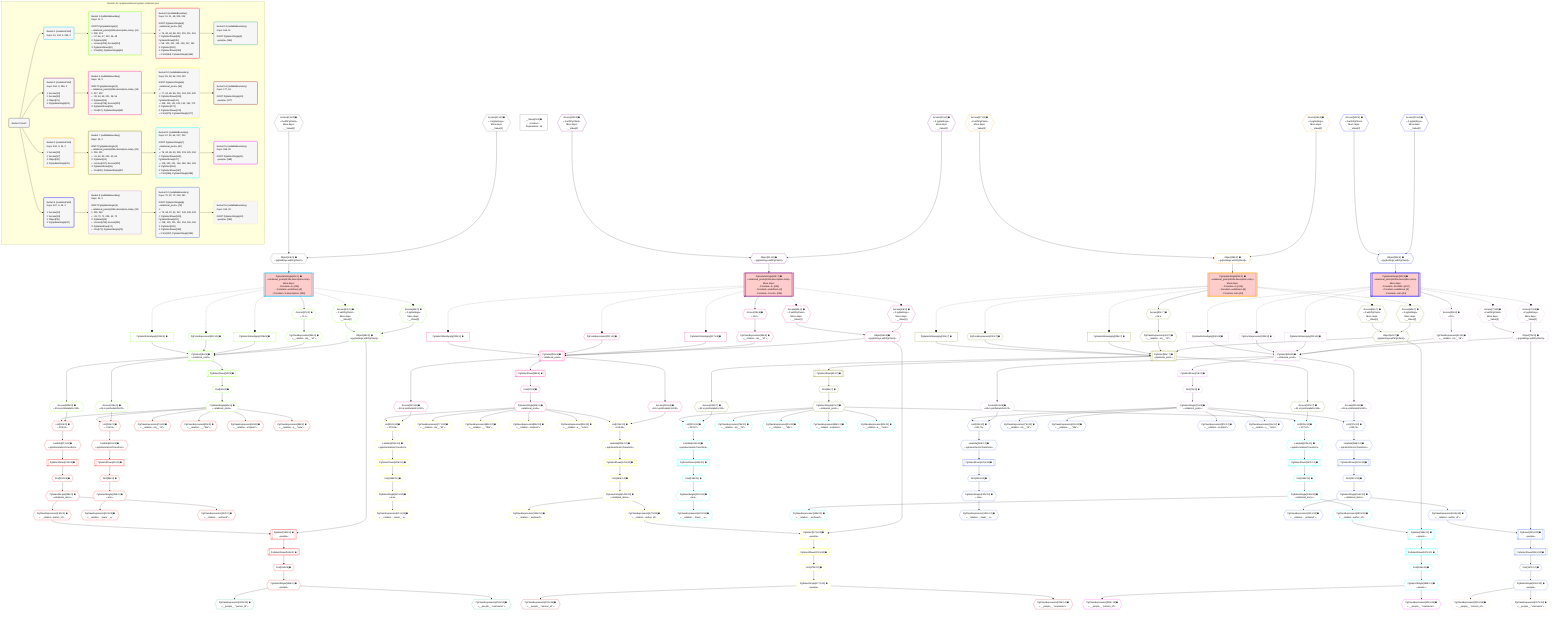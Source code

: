 %%{init: {'themeVariables': { 'fontSize': '12px'}}}%%
graph TD
    classDef path fill:#eee,stroke:#000,color:#000
    classDef plan fill:#fff,stroke-width:1px,color:#000
    classDef itemplan fill:#fff,stroke-width:2px,color:#000
    classDef unbatchedplan fill:#dff,stroke-width:1px,color:#000
    classDef sideeffectplan fill:#fcc,stroke-width:2px,color:#000
    classDef bucket fill:#f6f6f6,color:#000,stroke-width:2px,text-align:left

    subgraph "Buckets for mutations/basics/update-relational-post"
    Bucket0("Bucket 0 (root)"):::bucket
    Bucket1("Bucket 1 (mutationField)<br />Deps: 14, 244, 9, 245, 2"):::bucket
    Bucket2("Bucket 2 (mutationField)<br />Deps: 244, 9, 246, 2<br /><br />1: Access[19]<br />2: Access[20]<br />3: Object[21]<br />4: PgUpdateSingle[18]"):::bucket
    Bucket3("Bucket 3 (mutationField)<br />Deps: 244, 9, 24, 2<br /><br />1: Access[26]<br />2: Access[27]<br />3: Object[28]<br />4: PgUpdateSingle[25]"):::bucket
    Bucket4("Bucket 4 (mutationField)<br />Deps: 247, 9, 24, 2<br /><br />1: Access[33]<br />2: Access[34]<br />3: Object[35]<br />4: PgUpdateSingle[32]"):::bucket
    Bucket5("Bucket 5 (nullableBoundary)<br />Deps: 11, 2<br /><br />ROOT PgUpdateSingle{1}ᐸrelational_posts(id;title,description,note)ᐳ[11]<br />1: 208, 213<br />ᐳ: 37, 46, 47, 212, 36, 48<br />2: PgSelect[45]<br />ᐳ: Access[209], Access[214]<br />3: PgSelectRows[50]<br />ᐳ: First[49], PgSelectSingle[51]"):::bucket
    Bucket6("Bucket 6 (nullableBoundary)<br />Deps: 18, 2<br /><br />ROOT PgUpdateSingle{2}ᐸrelational_posts(id;title,description,note)ᐳ[18]<br />1: 217, 222<br />ᐳ: 39, 54, 55, 221, 38, 56<br />2: PgSelect[53]<br />ᐳ: Access[218], Access[223]<br />3: PgSelectRows[58]<br />ᐳ: First[57], PgSelectSingle[59]"):::bucket
    Bucket7("Bucket 7 (nullableBoundary)<br />Deps: 25, 2<br /><br />ROOT PgUpdateSingle{3}ᐸrelational_posts(id;title,description,note)ᐳ[25]<br />1: 226, 231<br />ᐳ: 41, 62, 63, 230, 40, 64<br />2: PgSelect[61]<br />ᐳ: Access[227], Access[232]<br />3: PgSelectRows[66]<br />ᐳ: First[65], PgSelectSingle[67]"):::bucket
    Bucket8("Bucket 8 (nullableBoundary)<br />Deps: 32, 2<br /><br />ROOT PgUpdateSingle{4}ᐸrelational_posts(id;title,description,note)ᐳ[32]<br />1: 235, 240<br />ᐳ: 43, 70, 71, 239, 42, 72<br />2: PgSelect[69]<br />ᐳ: Access[236], Access[241]<br />3: PgSelectRows[74]<br />ᐳ: First[73], PgSelectSingle[75]"):::bucket
    Bucket9("Bucket 9 (nullableBoundary)<br />Deps: 51, 11, 48, 209, 214<br /><br />ROOT PgSelectSingle{5}ᐸrelational_postsᐳ[51]<br />1: <br />ᐳ: 76, 80, 84, 88, 210, 215, 211, 216<br />2: PgSelectRows[99], PgSelectRows[135]<br />ᐳ: 98, 100, 101, 134, 136, 137, 161<br />3: PgSelect[162]<br />4: PgSelectRows[165]<br />ᐳ: First[164], PgSelectSingle[166]"):::bucket
    Bucket10("Bucket 10 (nullableBoundary)<br />Deps: 59, 18, 56, 218, 223<br /><br />ROOT PgSelectSingle{6}ᐸrelational_postsᐳ[59]<br />1: <br />ᐳ: 77, 81, 85, 89, 219, 224, 220, 225<br />2: PgSelectRows[109], PgSelectRows[141]<br />ᐳ: 108, 110, 111, 140, 142, 143, 172<br />3: PgSelect[173]<br />4: PgSelectRows[176]<br />ᐳ: First[175], PgSelectSingle[177]"):::bucket
    Bucket11("Bucket 11 (nullableBoundary)<br />Deps: 67, 25, 64, 227, 232<br /><br />ROOT PgSelectSingle{7}ᐸrelational_postsᐳ[67]<br />1: <br />ᐳ: 78, 82, 86, 90, 228, 233, 229, 234<br />2: PgSelectRows[119], PgSelectRows[147]<br />ᐳ: 118, 120, 121, 146, 148, 149, 183<br />3: PgSelect[184]<br />4: PgSelectRows[187]<br />ᐳ: First[186], PgSelectSingle[188]"):::bucket
    Bucket12("Bucket 12 (nullableBoundary)<br />Deps: 75, 32, 72, 236, 241<br /><br />ROOT PgSelectSingle{8}ᐸrelational_postsᐳ[75]<br />1: <br />ᐳ: 79, 83, 87, 91, 237, 242, 238, 243<br />2: PgSelectRows[129], PgSelectRows[153]<br />ᐳ: 128, 130, 131, 152, 154, 155, 194<br />3: PgSelect[195]<br />4: PgSelectRows[198]<br />ᐳ: First[197], PgSelectSingle[199]"):::bucket
    Bucket13("Bucket 13 (nullableBoundary)<br />Deps: 166, 11<br /><br />ROOT PgSelectSingle{9}ᐸpeopleᐳ[166]"):::bucket
    Bucket14("Bucket 14 (nullableBoundary)<br />Deps: 177, 18<br /><br />ROOT PgSelectSingle{10}ᐸpeopleᐳ[177]"):::bucket
    Bucket15("Bucket 15 (nullableBoundary)<br />Deps: 188, 25<br /><br />ROOT PgSelectSingle{11}ᐸpeopleᐳ[188]"):::bucket
    Bucket16("Bucket 16 (nullableBoundary)<br />Deps: 199, 32<br /><br />ROOT PgSelectSingle{12}ᐸpeopleᐳ[199]"):::bucket
    end
    Bucket0 --> Bucket1 & Bucket2 & Bucket3 & Bucket4
    Bucket1 --> Bucket5
    Bucket2 --> Bucket6
    Bucket3 --> Bucket7
    Bucket4 --> Bucket8
    Bucket5 --> Bucket9
    Bucket6 --> Bucket10
    Bucket7 --> Bucket11
    Bucket8 --> Bucket12
    Bucket9 --> Bucket13
    Bucket10 --> Bucket14
    Bucket11 --> Bucket15
    Bucket12 --> Bucket16

    %% plan dependencies
    Object14{{"Object[14∈0] ➊<br />ᐸ{pgSettings,withPgClient}ᐳ"}}:::plan
    Access12{{"Access[12∈0] ➊<br />ᐸ2.pgSettingsᐳ<br />More deps:<br />- __Value[2]"}}:::plan
    Access13{{"Access[13∈0] ➊<br />ᐸ2.withPgClientᐳ<br />More deps:<br />- __Value[2]"}}:::plan
    Access12 & Access13 --> Object14
    __Value2["__Value[2∈0] ➊<br />ᐸcontextᐳ<br />Dependents: 16"]:::plan
    PgUpdateSingle11[["PgUpdateSingle[11∈1] ➊<br />ᐸrelational_posts(id;title,description,note)ᐳ<br />More deps:<br />- Constantᐸ4ᐳ[244]<br />- Constantᐸundefinedᐳ[9]<br />- Constantᐸ'A description'ᐳ[245]"]]:::sideeffectplan
    Object14 --> PgUpdateSingle11
    PgUpdateSingle18[["PgUpdateSingle[18∈2] ➊<br />ᐸrelational_posts(id;title,description,note)ᐳ<br />More deps:<br />- Constantᐸ4ᐳ[244]<br />- Constantᐸundefinedᐳ[9]<br />- Constantᐸ'A note'ᐳ[246]"]]:::sideeffectplan
    Object21{{"Object[21∈2] ➊<br />ᐸ{pgSettings,withPgClient}ᐳ"}}:::plan
    Object21 --> PgUpdateSingle18
    Access19{{"Access[19∈2] ➊<br />ᐸ2.pgSettingsᐳ<br />More deps:<br />- __Value[2]"}}:::plan
    Access20{{"Access[20∈2] ➊<br />ᐸ2.withPgClientᐳ<br />More deps:<br />- __Value[2]"}}:::plan
    Access19 & Access20 --> Object21
    PgUpdateSingle25[["PgUpdateSingle[25∈3] ➊<br />ᐸrelational_posts(id;title,description,note)ᐳ<br />More deps:<br />- Constantᐸ4ᐳ[244]<br />- Constantᐸundefinedᐳ[9]<br />- Constantᐸnullᐳ[24]"]]:::sideeffectplan
    Object28{{"Object[28∈3] ➊<br />ᐸ{pgSettings,withPgClient}ᐳ"}}:::plan
    Object28 --> PgUpdateSingle25
    Access26{{"Access[26∈3] ➊<br />ᐸ2.pgSettingsᐳ<br />More deps:<br />- __Value[2]"}}:::plan
    Access27{{"Access[27∈3] ➊<br />ᐸ2.withPgClientᐳ<br />More deps:<br />- __Value[2]"}}:::plan
    Access26 & Access27 --> Object28
    PgUpdateSingle32[["PgUpdateSingle[32∈4] ➊<br />ᐸrelational_posts(id;title,description,note)ᐳ<br />More deps:<br />- Constantᐸ3141592ᐳ[247]<br />- Constantᐸundefinedᐳ[9]<br />- Constantᐸnullᐳ[24]"]]:::sideeffectplan
    Object35{{"Object[35∈4] ➊<br />ᐸ{pgSettings,withPgClient}ᐳ"}}:::plan
    Object35 --> PgUpdateSingle32
    Access33{{"Access[33∈4] ➊<br />ᐸ2.pgSettingsᐳ<br />More deps:<br />- __Value[2]"}}:::plan
    Access34{{"Access[34∈4] ➊<br />ᐸ2.withPgClientᐳ<br />More deps:<br />- __Value[2]"}}:::plan
    Access33 & Access34 --> Object35
    PgSelect45[["PgSelect[45∈5] ➊<br />ᐸrelational_postsᐳ"]]:::plan
    Object48{{"Object[48∈5] ➊<br />ᐸ{pgSettings,withPgClient}ᐳ"}}:::plan
    PgClassExpression36{{"PgClassExpression[36∈5] ➊<br />ᐸ__relation...sts__.”id”ᐳ"}}:::plan
    PgSelectInlineApply208["PgSelectInlineApply[208∈5] ➊"]:::plan
    PgFromExpression212{{"PgFromExpression[212∈5] ➊"}}:::plan
    PgSelectInlineApply213["PgSelectInlineApply[213∈5] ➊"]:::plan
    Object48 & PgClassExpression36 & PgSelectInlineApply208 & PgFromExpression212 & PgSelectInlineApply213 --> PgSelect45
    Access46{{"Access[46∈5] ➊<br />ᐸ2.pgSettingsᐳ<br />More deps:<br />- __Value[2]"}}:::plan
    Access47{{"Access[47∈5] ➊<br />ᐸ2.withPgClientᐳ<br />More deps:<br />- __Value[2]"}}:::plan
    Access46 & Access47 --> Object48
    Access37{{"Access[37∈5] ➊<br />ᐸ11.tᐳ"}}:::plan
    Access37 --> PgClassExpression36
    PgUpdateSingle11 --> Access37
    First49{{"First[49∈5] ➊"}}:::plan
    PgSelectRows50[["PgSelectRows[50∈5] ➊"]]:::plan
    PgSelectRows50 --> First49
    PgSelect45 --> PgSelectRows50
    PgSelectSingle51{{"PgSelectSingle[51∈5] ➊<br />ᐸrelational_postsᐳ"}}:::plan
    First49 --> PgSelectSingle51
    Access209{{"Access[209∈5] ➊<br />ᐸ45.m.joinDetailsFor132ᐳ"}}:::plan
    PgSelect45 --> Access209
    Access214{{"Access[214∈5] ➊<br />ᐸ45.m.joinDetailsFor93ᐳ"}}:::plan
    PgSelect45 --> Access214
    PgSelect53[["PgSelect[53∈6] ➊<br />ᐸrelational_postsᐳ"]]:::plan
    Object56{{"Object[56∈6] ➊<br />ᐸ{pgSettings,withPgClient}ᐳ"}}:::plan
    PgClassExpression38{{"PgClassExpression[38∈6] ➊<br />ᐸ__relation...sts__.”id”ᐳ"}}:::plan
    PgSelectInlineApply217["PgSelectInlineApply[217∈6] ➊"]:::plan
    PgFromExpression221{{"PgFromExpression[221∈6] ➊"}}:::plan
    PgSelectInlineApply222["PgSelectInlineApply[222∈6] ➊"]:::plan
    Object56 & PgClassExpression38 & PgSelectInlineApply217 & PgFromExpression221 & PgSelectInlineApply222 --> PgSelect53
    Access54{{"Access[54∈6] ➊<br />ᐸ2.pgSettingsᐳ<br />More deps:<br />- __Value[2]"}}:::plan
    Access55{{"Access[55∈6] ➊<br />ᐸ2.withPgClientᐳ<br />More deps:<br />- __Value[2]"}}:::plan
    Access54 & Access55 --> Object56
    Access39{{"Access[39∈6] ➊<br />ᐸ18.tᐳ"}}:::plan
    Access39 --> PgClassExpression38
    PgUpdateSingle18 --> Access39
    First57{{"First[57∈6] ➊"}}:::plan
    PgSelectRows58[["PgSelectRows[58∈6] ➊"]]:::plan
    PgSelectRows58 --> First57
    PgSelect53 --> PgSelectRows58
    PgSelectSingle59{{"PgSelectSingle[59∈6] ➊<br />ᐸrelational_postsᐳ"}}:::plan
    First57 --> PgSelectSingle59
    Access218{{"Access[218∈6] ➊<br />ᐸ53.m.joinDetailsFor138ᐳ"}}:::plan
    PgSelect53 --> Access218
    Access223{{"Access[223∈6] ➊<br />ᐸ53.m.joinDetailsFor103ᐳ"}}:::plan
    PgSelect53 --> Access223
    PgSelect61[["PgSelect[61∈7] ➊<br />ᐸrelational_postsᐳ"]]:::plan
    Object64{{"Object[64∈7] ➊<br />ᐸ{pgSettings,withPgClient}ᐳ"}}:::plan
    PgClassExpression40{{"PgClassExpression[40∈7] ➊<br />ᐸ__relation...sts__.”id”ᐳ"}}:::plan
    PgSelectInlineApply226["PgSelectInlineApply[226∈7] ➊"]:::plan
    PgFromExpression230{{"PgFromExpression[230∈7] ➊"}}:::plan
    PgSelectInlineApply231["PgSelectInlineApply[231∈7] ➊"]:::plan
    Object64 & PgClassExpression40 & PgSelectInlineApply226 & PgFromExpression230 & PgSelectInlineApply231 --> PgSelect61
    Access62{{"Access[62∈7] ➊<br />ᐸ2.pgSettingsᐳ<br />More deps:<br />- __Value[2]"}}:::plan
    Access63{{"Access[63∈7] ➊<br />ᐸ2.withPgClientᐳ<br />More deps:<br />- __Value[2]"}}:::plan
    Access62 & Access63 --> Object64
    Access41{{"Access[41∈7] ➊<br />ᐸ25.tᐳ"}}:::plan
    Access41 --> PgClassExpression40
    PgUpdateSingle25 --> Access41
    First65{{"First[65∈7] ➊"}}:::plan
    PgSelectRows66[["PgSelectRows[66∈7] ➊"]]:::plan
    PgSelectRows66 --> First65
    PgSelect61 --> PgSelectRows66
    PgSelectSingle67{{"PgSelectSingle[67∈7] ➊<br />ᐸrelational_postsᐳ"}}:::plan
    First65 --> PgSelectSingle67
    Access227{{"Access[227∈7] ➊<br />ᐸ61.m.joinDetailsFor144ᐳ"}}:::plan
    PgSelect61 --> Access227
    Access232{{"Access[232∈7] ➊<br />ᐸ61.m.joinDetailsFor113ᐳ"}}:::plan
    PgSelect61 --> Access232
    PgSelect69[["PgSelect[69∈8] ➊<br />ᐸrelational_postsᐳ"]]:::plan
    Object72{{"Object[72∈8] ➊<br />ᐸ{pgSettings,withPgClient}ᐳ"}}:::plan
    PgClassExpression42{{"PgClassExpression[42∈8] ➊<br />ᐸ__relation...sts__.”id”ᐳ"}}:::plan
    PgSelectInlineApply235["PgSelectInlineApply[235∈8] ➊"]:::plan
    PgFromExpression239{{"PgFromExpression[239∈8] ➊"}}:::plan
    PgSelectInlineApply240["PgSelectInlineApply[240∈8] ➊"]:::plan
    Object72 & PgClassExpression42 & PgSelectInlineApply235 & PgFromExpression239 & PgSelectInlineApply240 --> PgSelect69
    Access70{{"Access[70∈8] ➊<br />ᐸ2.pgSettingsᐳ<br />More deps:<br />- __Value[2]"}}:::plan
    Access71{{"Access[71∈8] ➊<br />ᐸ2.withPgClientᐳ<br />More deps:<br />- __Value[2]"}}:::plan
    Access70 & Access71 --> Object72
    Access43{{"Access[43∈8] ➊<br />ᐸ32.tᐳ"}}:::plan
    Access43 --> PgClassExpression42
    PgUpdateSingle32 --> Access43
    First73{{"First[73∈8] ➊"}}:::plan
    PgSelectRows74[["PgSelectRows[74∈8] ➊"]]:::plan
    PgSelectRows74 --> First73
    PgSelect69 --> PgSelectRows74
    PgSelectSingle75{{"PgSelectSingle[75∈8] ➊<br />ᐸrelational_postsᐳ"}}:::plan
    First73 --> PgSelectSingle75
    Access236{{"Access[236∈8] ➊<br />ᐸ69.m.joinDetailsFor150ᐳ"}}:::plan
    PgSelect69 --> Access236
    Access241{{"Access[241∈8] ➊<br />ᐸ69.m.joinDetailsFor123ᐳ"}}:::plan
    PgSelect69 --> Access241
    PgSelect162[["PgSelect[162∈9] ➊<br />ᐸpeopleᐳ"]]:::plan
    PgClassExpression161{{"PgClassExpression[161∈9] ➊<br />ᐸ__relation...author_id”ᐳ"}}:::plan
    Object48 & PgClassExpression161 --> PgSelect162
    List210{{"List[210∈9] ➊<br />ᐸ209,51ᐳ"}}:::plan
    Access209 & PgSelectSingle51 --> List210
    List215{{"List[215∈9] ➊<br />ᐸ214,51ᐳ"}}:::plan
    Access214 & PgSelectSingle51 --> List215
    PgClassExpression76{{"PgClassExpression[76∈9] ➊<br />ᐸ__relation...sts__.”id”ᐳ"}}:::plan
    PgSelectSingle51 --> PgClassExpression76
    PgClassExpression80{{"PgClassExpression[80∈9] ➊<br />ᐸ__relation...__.”title”ᐳ"}}:::plan
    PgSelectSingle51 --> PgClassExpression80
    PgClassExpression84{{"PgClassExpression[84∈9] ➊<br />ᐸ__relation...scription”ᐳ"}}:::plan
    PgSelectSingle51 --> PgClassExpression84
    PgClassExpression88{{"PgClassExpression[88∈9] ➊<br />ᐸ__relation...s__.”note”ᐳ"}}:::plan
    PgSelectSingle51 --> PgClassExpression88
    First98{{"First[98∈9] ➊"}}:::plan
    PgSelectRows99[["PgSelectRows[99∈9] ➊"]]:::plan
    PgSelectRows99 --> First98
    Lambda216{{"Lambda[216∈9] ➊<br />ᐸpgInlineViaJoinTransformᐳ"}}:::plan
    Lambda216 --> PgSelectRows99
    PgSelectSingle100{{"PgSelectSingle[100∈9] ➊<br />ᐸtextᐳ"}}:::plan
    First98 --> PgSelectSingle100
    PgClassExpression101{{"PgClassExpression[101∈9] ➊<br />ᐸ__relation..._lower__.vᐳ"}}:::plan
    PgSelectSingle100 --> PgClassExpression101
    First134{{"First[134∈9] ➊"}}:::plan
    PgSelectRows135[["PgSelectRows[135∈9] ➊"]]:::plan
    PgSelectRows135 --> First134
    Lambda211{{"Lambda[211∈9] ➊<br />ᐸpgInlineViaJoinTransformᐳ"}}:::plan
    Lambda211 --> PgSelectRows135
    PgSelectSingle136{{"PgSelectSingle[136∈9] ➊<br />ᐸrelational_itemsᐳ"}}:::plan
    First134 --> PgSelectSingle136
    PgClassExpression137{{"PgClassExpression[137∈9] ➊<br />ᐸ__relation..._archived”ᐳ"}}:::plan
    PgSelectSingle136 --> PgClassExpression137
    PgSelectSingle136 --> PgClassExpression161
    First164{{"First[164∈9] ➊"}}:::plan
    PgSelectRows165[["PgSelectRows[165∈9] ➊"]]:::plan
    PgSelectRows165 --> First164
    PgSelect162 --> PgSelectRows165
    PgSelectSingle166{{"PgSelectSingle[166∈9] ➊<br />ᐸpeopleᐳ"}}:::plan
    First164 --> PgSelectSingle166
    List210 --> Lambda211
    List215 --> Lambda216
    PgSelect173[["PgSelect[173∈10] ➊<br />ᐸpeopleᐳ"]]:::plan
    PgClassExpression172{{"PgClassExpression[172∈10] ➊<br />ᐸ__relation...author_id”ᐳ"}}:::plan
    Object56 & PgClassExpression172 --> PgSelect173
    List219{{"List[219∈10] ➊<br />ᐸ218,59ᐳ"}}:::plan
    Access218 & PgSelectSingle59 --> List219
    List224{{"List[224∈10] ➊<br />ᐸ223,59ᐳ"}}:::plan
    Access223 & PgSelectSingle59 --> List224
    PgClassExpression77{{"PgClassExpression[77∈10] ➊<br />ᐸ__relation...sts__.”id”ᐳ"}}:::plan
    PgSelectSingle59 --> PgClassExpression77
    PgClassExpression81{{"PgClassExpression[81∈10] ➊<br />ᐸ__relation...__.”title”ᐳ"}}:::plan
    PgSelectSingle59 --> PgClassExpression81
    PgClassExpression85{{"PgClassExpression[85∈10] ➊<br />ᐸ__relation...scription”ᐳ"}}:::plan
    PgSelectSingle59 --> PgClassExpression85
    PgClassExpression89{{"PgClassExpression[89∈10] ➊<br />ᐸ__relation...s__.”note”ᐳ"}}:::plan
    PgSelectSingle59 --> PgClassExpression89
    First108{{"First[108∈10] ➊"}}:::plan
    PgSelectRows109[["PgSelectRows[109∈10] ➊"]]:::plan
    PgSelectRows109 --> First108
    Lambda225{{"Lambda[225∈10] ➊<br />ᐸpgInlineViaJoinTransformᐳ"}}:::plan
    Lambda225 --> PgSelectRows109
    PgSelectSingle110{{"PgSelectSingle[110∈10] ➊<br />ᐸtextᐳ"}}:::plan
    First108 --> PgSelectSingle110
    PgClassExpression111{{"PgClassExpression[111∈10] ➊<br />ᐸ__relation..._lower__.vᐳ"}}:::plan
    PgSelectSingle110 --> PgClassExpression111
    First140{{"First[140∈10] ➊"}}:::plan
    PgSelectRows141[["PgSelectRows[141∈10] ➊"]]:::plan
    PgSelectRows141 --> First140
    Lambda220{{"Lambda[220∈10] ➊<br />ᐸpgInlineViaJoinTransformᐳ"}}:::plan
    Lambda220 --> PgSelectRows141
    PgSelectSingle142{{"PgSelectSingle[142∈10] ➊<br />ᐸrelational_itemsᐳ"}}:::plan
    First140 --> PgSelectSingle142
    PgClassExpression143{{"PgClassExpression[143∈10] ➊<br />ᐸ__relation..._archived”ᐳ"}}:::plan
    PgSelectSingle142 --> PgClassExpression143
    PgSelectSingle142 --> PgClassExpression172
    First175{{"First[175∈10] ➊"}}:::plan
    PgSelectRows176[["PgSelectRows[176∈10] ➊"]]:::plan
    PgSelectRows176 --> First175
    PgSelect173 --> PgSelectRows176
    PgSelectSingle177{{"PgSelectSingle[177∈10] ➊<br />ᐸpeopleᐳ"}}:::plan
    First175 --> PgSelectSingle177
    List219 --> Lambda220
    List224 --> Lambda225
    PgSelect184[["PgSelect[184∈11] ➊<br />ᐸpeopleᐳ"]]:::plan
    PgClassExpression183{{"PgClassExpression[183∈11] ➊<br />ᐸ__relation...author_id”ᐳ"}}:::plan
    Object64 & PgClassExpression183 --> PgSelect184
    List228{{"List[228∈11] ➊<br />ᐸ227,67ᐳ"}}:::plan
    Access227 & PgSelectSingle67 --> List228
    List233{{"List[233∈11] ➊<br />ᐸ232,67ᐳ"}}:::plan
    Access232 & PgSelectSingle67 --> List233
    PgClassExpression78{{"PgClassExpression[78∈11] ➊<br />ᐸ__relation...sts__.”id”ᐳ"}}:::plan
    PgSelectSingle67 --> PgClassExpression78
    PgClassExpression82{{"PgClassExpression[82∈11] ➊<br />ᐸ__relation...__.”title”ᐳ"}}:::plan
    PgSelectSingle67 --> PgClassExpression82
    PgClassExpression86{{"PgClassExpression[86∈11] ➊<br />ᐸ__relation...scription”ᐳ"}}:::plan
    PgSelectSingle67 --> PgClassExpression86
    PgClassExpression90{{"PgClassExpression[90∈11] ➊<br />ᐸ__relation...s__.”note”ᐳ"}}:::plan
    PgSelectSingle67 --> PgClassExpression90
    First118{{"First[118∈11] ➊"}}:::plan
    PgSelectRows119[["PgSelectRows[119∈11] ➊"]]:::plan
    PgSelectRows119 --> First118
    Lambda234{{"Lambda[234∈11] ➊<br />ᐸpgInlineViaJoinTransformᐳ"}}:::plan
    Lambda234 --> PgSelectRows119
    PgSelectSingle120{{"PgSelectSingle[120∈11] ➊<br />ᐸtextᐳ"}}:::plan
    First118 --> PgSelectSingle120
    PgClassExpression121{{"PgClassExpression[121∈11] ➊<br />ᐸ__relation..._lower__.vᐳ"}}:::plan
    PgSelectSingle120 --> PgClassExpression121
    First146{{"First[146∈11] ➊"}}:::plan
    PgSelectRows147[["PgSelectRows[147∈11] ➊"]]:::plan
    PgSelectRows147 --> First146
    Lambda229{{"Lambda[229∈11] ➊<br />ᐸpgInlineViaJoinTransformᐳ"}}:::plan
    Lambda229 --> PgSelectRows147
    PgSelectSingle148{{"PgSelectSingle[148∈11] ➊<br />ᐸrelational_itemsᐳ"}}:::plan
    First146 --> PgSelectSingle148
    PgClassExpression149{{"PgClassExpression[149∈11] ➊<br />ᐸ__relation..._archived”ᐳ"}}:::plan
    PgSelectSingle148 --> PgClassExpression149
    PgSelectSingle148 --> PgClassExpression183
    First186{{"First[186∈11] ➊"}}:::plan
    PgSelectRows187[["PgSelectRows[187∈11] ➊"]]:::plan
    PgSelectRows187 --> First186
    PgSelect184 --> PgSelectRows187
    PgSelectSingle188{{"PgSelectSingle[188∈11] ➊<br />ᐸpeopleᐳ"}}:::plan
    First186 --> PgSelectSingle188
    List228 --> Lambda229
    List233 --> Lambda234
    PgSelect195[["PgSelect[195∈12] ➊<br />ᐸpeopleᐳ"]]:::plan
    PgClassExpression194{{"PgClassExpression[194∈12] ➊<br />ᐸ__relation...author_id”ᐳ"}}:::plan
    Object72 & PgClassExpression194 --> PgSelect195
    List237{{"List[237∈12] ➊<br />ᐸ236,75ᐳ"}}:::plan
    Access236 & PgSelectSingle75 --> List237
    List242{{"List[242∈12] ➊<br />ᐸ241,75ᐳ"}}:::plan
    Access241 & PgSelectSingle75 --> List242
    PgClassExpression79{{"PgClassExpression[79∈12] ➊<br />ᐸ__relation...sts__.”id”ᐳ"}}:::plan
    PgSelectSingle75 --> PgClassExpression79
    PgClassExpression83{{"PgClassExpression[83∈12] ➊<br />ᐸ__relation...__.”title”ᐳ"}}:::plan
    PgSelectSingle75 --> PgClassExpression83
    PgClassExpression87{{"PgClassExpression[87∈12] ➊<br />ᐸ__relation...scription”ᐳ"}}:::plan
    PgSelectSingle75 --> PgClassExpression87
    PgClassExpression91{{"PgClassExpression[91∈12] ➊<br />ᐸ__relation...s__.”note”ᐳ"}}:::plan
    PgSelectSingle75 --> PgClassExpression91
    First128{{"First[128∈12] ➊"}}:::plan
    PgSelectRows129[["PgSelectRows[129∈12] ➊"]]:::plan
    PgSelectRows129 --> First128
    Lambda243{{"Lambda[243∈12] ➊<br />ᐸpgInlineViaJoinTransformᐳ"}}:::plan
    Lambda243 --> PgSelectRows129
    PgSelectSingle130{{"PgSelectSingle[130∈12] ➊<br />ᐸtextᐳ"}}:::plan
    First128 --> PgSelectSingle130
    PgClassExpression131{{"PgClassExpression[131∈12] ➊<br />ᐸ__relation..._lower__.vᐳ"}}:::plan
    PgSelectSingle130 --> PgClassExpression131
    First152{{"First[152∈12] ➊"}}:::plan
    PgSelectRows153[["PgSelectRows[153∈12] ➊"]]:::plan
    PgSelectRows153 --> First152
    Lambda238{{"Lambda[238∈12] ➊<br />ᐸpgInlineViaJoinTransformᐳ"}}:::plan
    Lambda238 --> PgSelectRows153
    PgSelectSingle154{{"PgSelectSingle[154∈12] ➊<br />ᐸrelational_itemsᐳ"}}:::plan
    First152 --> PgSelectSingle154
    PgClassExpression155{{"PgClassExpression[155∈12] ➊<br />ᐸ__relation..._archived”ᐳ"}}:::plan
    PgSelectSingle154 --> PgClassExpression155
    PgSelectSingle154 --> PgClassExpression194
    First197{{"First[197∈12] ➊"}}:::plan
    PgSelectRows198[["PgSelectRows[198∈12] ➊"]]:::plan
    PgSelectRows198 --> First197
    PgSelect195 --> PgSelectRows198
    PgSelectSingle199{{"PgSelectSingle[199∈12] ➊<br />ᐸpeopleᐳ"}}:::plan
    First197 --> PgSelectSingle199
    List237 --> Lambda238
    List242 --> Lambda243
    PgClassExpression200{{"PgClassExpression[200∈13] ➊<br />ᐸ__people__.”person_id”ᐳ"}}:::plan
    PgSelectSingle166 --> PgClassExpression200
    PgClassExpression204{{"PgClassExpression[204∈13] ➊<br />ᐸ__people__.”username”ᐳ"}}:::plan
    PgSelectSingle166 --> PgClassExpression204
    PgClassExpression201{{"PgClassExpression[201∈14] ➊<br />ᐸ__people__.”person_id”ᐳ"}}:::plan
    PgSelectSingle177 --> PgClassExpression201
    PgClassExpression205{{"PgClassExpression[205∈14] ➊<br />ᐸ__people__.”username”ᐳ"}}:::plan
    PgSelectSingle177 --> PgClassExpression205
    PgClassExpression202{{"PgClassExpression[202∈15] ➊<br />ᐸ__people__.”person_id”ᐳ"}}:::plan
    PgSelectSingle188 --> PgClassExpression202
    PgClassExpression206{{"PgClassExpression[206∈15] ➊<br />ᐸ__people__.”username”ᐳ"}}:::plan
    PgSelectSingle188 --> PgClassExpression206
    PgClassExpression203{{"PgClassExpression[203∈16] ➊<br />ᐸ__people__.”person_id”ᐳ"}}:::plan
    PgSelectSingle199 --> PgClassExpression203
    PgClassExpression207{{"PgClassExpression[207∈16] ➊<br />ᐸ__people__.”username”ᐳ"}}:::plan
    PgSelectSingle199 --> PgClassExpression207

    %% define steps
    classDef bucket0 stroke:#696969
    class Bucket0,__Value2,Access12,Access13,Object14 bucket0
    classDef bucket1 stroke:#00bfff
    class Bucket1,PgUpdateSingle11 bucket1
    classDef bucket2 stroke:#7f007f
    class Bucket2,PgUpdateSingle18,Access19,Access20,Object21 bucket2
    classDef bucket3 stroke:#ffa500
    class Bucket3,PgUpdateSingle25,Access26,Access27,Object28 bucket3
    classDef bucket4 stroke:#0000ff
    class Bucket4,PgUpdateSingle32,Access33,Access34,Object35 bucket4
    classDef bucket5 stroke:#7fff00
    class Bucket5,PgClassExpression36,Access37,PgSelect45,Access46,Access47,Object48,First49,PgSelectRows50,PgSelectSingle51,PgSelectInlineApply208,Access209,PgFromExpression212,PgSelectInlineApply213,Access214 bucket5
    classDef bucket6 stroke:#ff1493
    class Bucket6,PgClassExpression38,Access39,PgSelect53,Access54,Access55,Object56,First57,PgSelectRows58,PgSelectSingle59,PgSelectInlineApply217,Access218,PgFromExpression221,PgSelectInlineApply222,Access223 bucket6
    classDef bucket7 stroke:#808000
    class Bucket7,PgClassExpression40,Access41,PgSelect61,Access62,Access63,Object64,First65,PgSelectRows66,PgSelectSingle67,PgSelectInlineApply226,Access227,PgFromExpression230,PgSelectInlineApply231,Access232 bucket7
    classDef bucket8 stroke:#dda0dd
    class Bucket8,PgClassExpression42,Access43,PgSelect69,Access70,Access71,Object72,First73,PgSelectRows74,PgSelectSingle75,PgSelectInlineApply235,Access236,PgFromExpression239,PgSelectInlineApply240,Access241 bucket8
    classDef bucket9 stroke:#ff0000
    class Bucket9,PgClassExpression76,PgClassExpression80,PgClassExpression84,PgClassExpression88,First98,PgSelectRows99,PgSelectSingle100,PgClassExpression101,First134,PgSelectRows135,PgSelectSingle136,PgClassExpression137,PgClassExpression161,PgSelect162,First164,PgSelectRows165,PgSelectSingle166,List210,Lambda211,List215,Lambda216 bucket9
    classDef bucket10 stroke:#ffff00
    class Bucket10,PgClassExpression77,PgClassExpression81,PgClassExpression85,PgClassExpression89,First108,PgSelectRows109,PgSelectSingle110,PgClassExpression111,First140,PgSelectRows141,PgSelectSingle142,PgClassExpression143,PgClassExpression172,PgSelect173,First175,PgSelectRows176,PgSelectSingle177,List219,Lambda220,List224,Lambda225 bucket10
    classDef bucket11 stroke:#00ffff
    class Bucket11,PgClassExpression78,PgClassExpression82,PgClassExpression86,PgClassExpression90,First118,PgSelectRows119,PgSelectSingle120,PgClassExpression121,First146,PgSelectRows147,PgSelectSingle148,PgClassExpression149,PgClassExpression183,PgSelect184,First186,PgSelectRows187,PgSelectSingle188,List228,Lambda229,List233,Lambda234 bucket11
    classDef bucket12 stroke:#4169e1
    class Bucket12,PgClassExpression79,PgClassExpression83,PgClassExpression87,PgClassExpression91,First128,PgSelectRows129,PgSelectSingle130,PgClassExpression131,First152,PgSelectRows153,PgSelectSingle154,PgClassExpression155,PgClassExpression194,PgSelect195,First197,PgSelectRows198,PgSelectSingle199,List237,Lambda238,List242,Lambda243 bucket12
    classDef bucket13 stroke:#3cb371
    class Bucket13,PgClassExpression200,PgClassExpression204 bucket13
    classDef bucket14 stroke:#a52a2a
    class Bucket14,PgClassExpression201,PgClassExpression205 bucket14
    classDef bucket15 stroke:#ff00ff
    class Bucket15,PgClassExpression202,PgClassExpression206 bucket15
    classDef bucket16 stroke:#f5deb3
    class Bucket16,PgClassExpression203,PgClassExpression207 bucket16

    %% implicit side effects
    PgUpdateSingle11 -.-o Access46
    PgUpdateSingle11 -.-o Access47
    PgUpdateSingle11 -.-o PgSelectInlineApply208
    PgUpdateSingle11 -.-o PgFromExpression212
    PgUpdateSingle11 -.-o PgSelectInlineApply213
    PgUpdateSingle18 -.-o Access54
    PgUpdateSingle18 -.-o Access55
    PgUpdateSingle18 -.-o PgSelectInlineApply217
    PgUpdateSingle18 -.-o PgFromExpression221
    PgUpdateSingle18 -.-o PgSelectInlineApply222
    PgUpdateSingle25 -.-o Access62
    PgUpdateSingle25 -.-o Access63
    PgUpdateSingle25 -.-o PgSelectInlineApply226
    PgUpdateSingle25 -.-o PgFromExpression230
    PgUpdateSingle25 -.-o PgSelectInlineApply231
    PgUpdateSingle32 -.-o Access70
    PgUpdateSingle32 -.-o Access71
    PgUpdateSingle32 -.-o PgSelectInlineApply235
    PgUpdateSingle32 -.-o PgFromExpression239
    PgUpdateSingle32 -.-o PgSelectInlineApply240